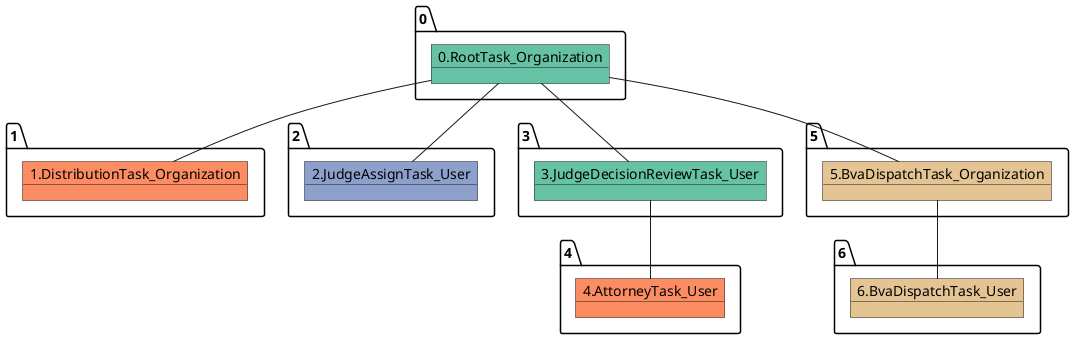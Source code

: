 @startuml
object 0.RootTask_Organization #66c2a5
object 1.DistributionTask_Organization #fc8d62
object 2.JudgeAssignTask_User #8da0cb
object 3.JudgeDecisionReviewTask_User #66c2a5
object 4.AttorneyTask_User #fc8d62
object 5.BvaDispatchTask_Organization #e5c494
object 6.BvaDispatchTask_User #e5c494
0.RootTask_Organization -- 1.DistributionTask_Organization
0.RootTask_Organization -- 2.JudgeAssignTask_User
0.RootTask_Organization -- 3.JudgeDecisionReviewTask_User
3.JudgeDecisionReviewTask_User -- 4.AttorneyTask_User
0.RootTask_Organization -- 5.BvaDispatchTask_Organization
5.BvaDispatchTask_Organization -- 6.BvaDispatchTask_User
@enduml
